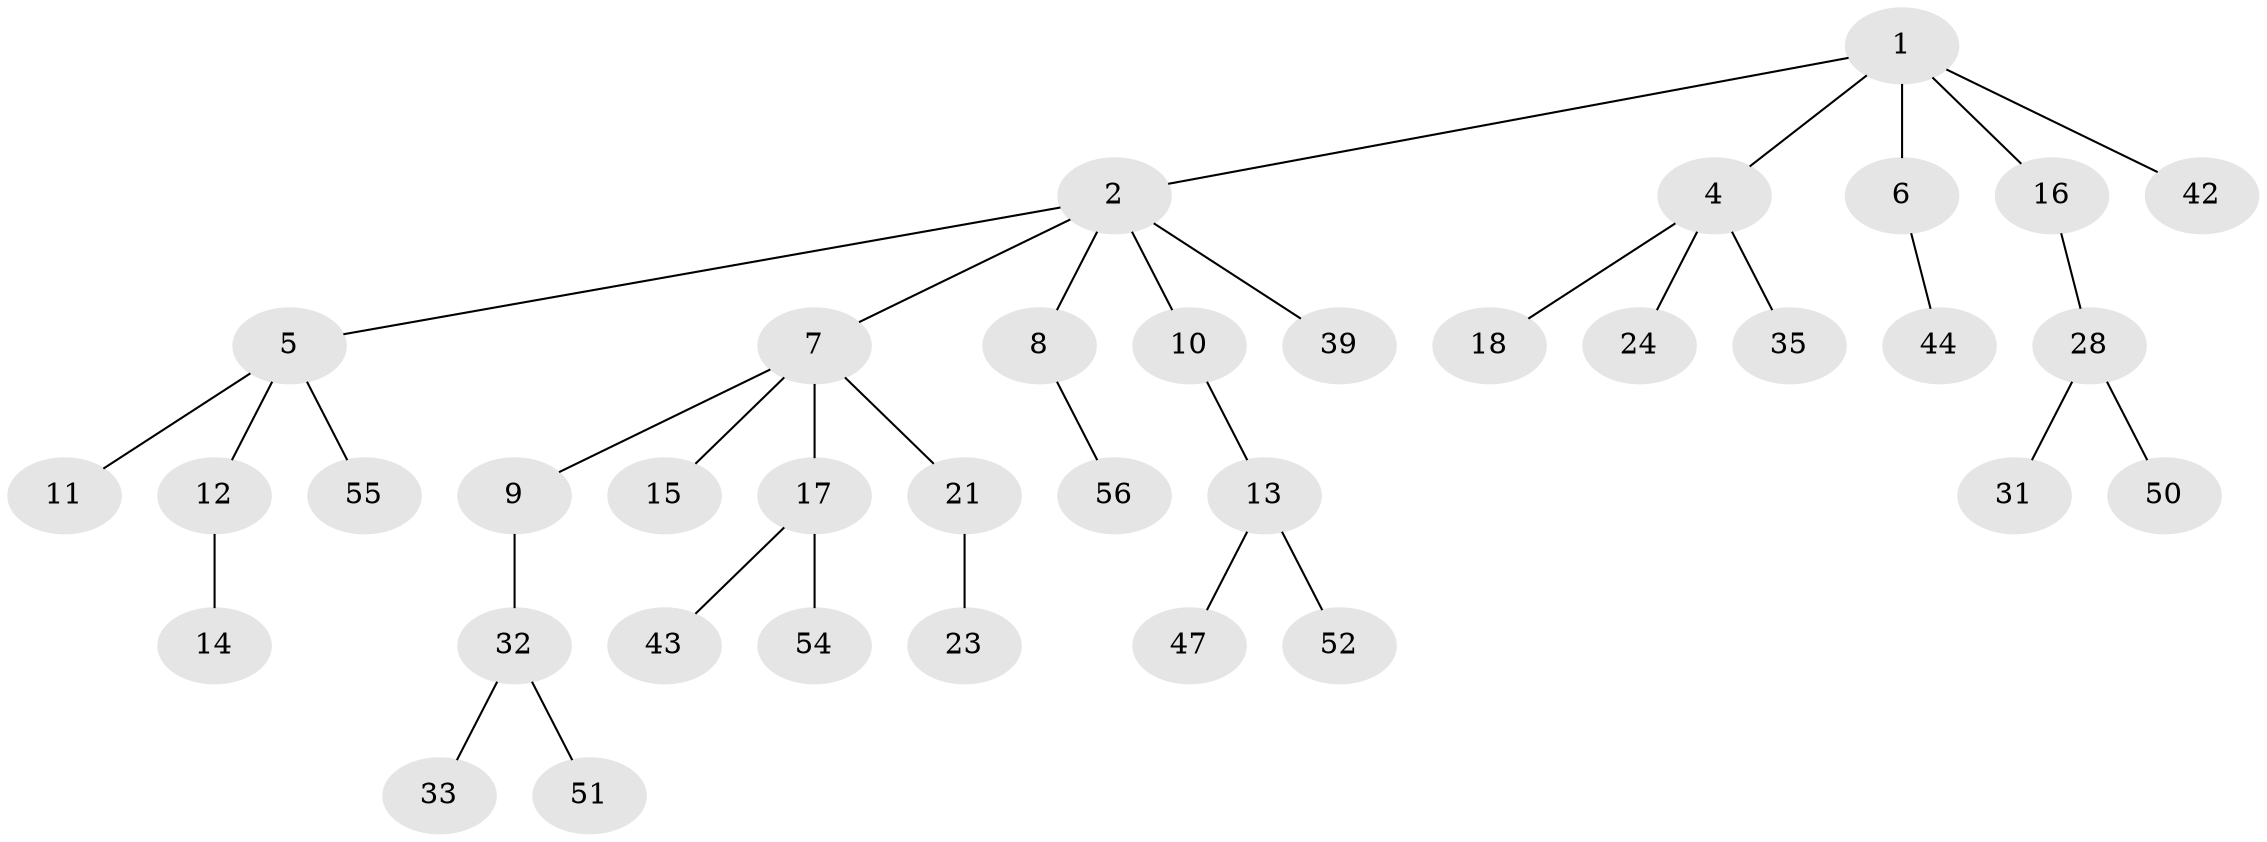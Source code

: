 // Generated by graph-tools (version 1.1) at 2025/52/02/27/25 19:52:12]
// undirected, 36 vertices, 35 edges
graph export_dot {
graph [start="1"]
  node [color=gray90,style=filled];
  1 [super="+34"];
  2 [super="+3"];
  4 [super="+19"];
  5 [super="+38"];
  6 [super="+25"];
  7 [super="+22"];
  8 [super="+48"];
  9 [super="+20"];
  10 [super="+36"];
  11 [super="+27"];
  12 [super="+41"];
  13 [super="+37"];
  14;
  15;
  16 [super="+26"];
  17 [super="+29"];
  18;
  21 [super="+30"];
  23;
  24 [super="+57"];
  28 [super="+40"];
  31;
  32 [super="+46"];
  33 [super="+49"];
  35;
  39 [super="+53"];
  42;
  43 [super="+45"];
  44;
  47;
  50;
  51;
  52;
  54;
  55;
  56;
  1 -- 2;
  1 -- 4;
  1 -- 6;
  1 -- 16;
  1 -- 42;
  2 -- 7;
  2 -- 8;
  2 -- 39;
  2 -- 10;
  2 -- 5;
  4 -- 18;
  4 -- 35;
  4 -- 24;
  5 -- 11;
  5 -- 12;
  5 -- 55;
  6 -- 44;
  7 -- 9;
  7 -- 15;
  7 -- 17;
  7 -- 21;
  8 -- 56;
  9 -- 32;
  10 -- 13;
  12 -- 14;
  13 -- 47;
  13 -- 52;
  16 -- 28;
  17 -- 43;
  17 -- 54;
  21 -- 23;
  28 -- 31;
  28 -- 50;
  32 -- 33;
  32 -- 51;
}
